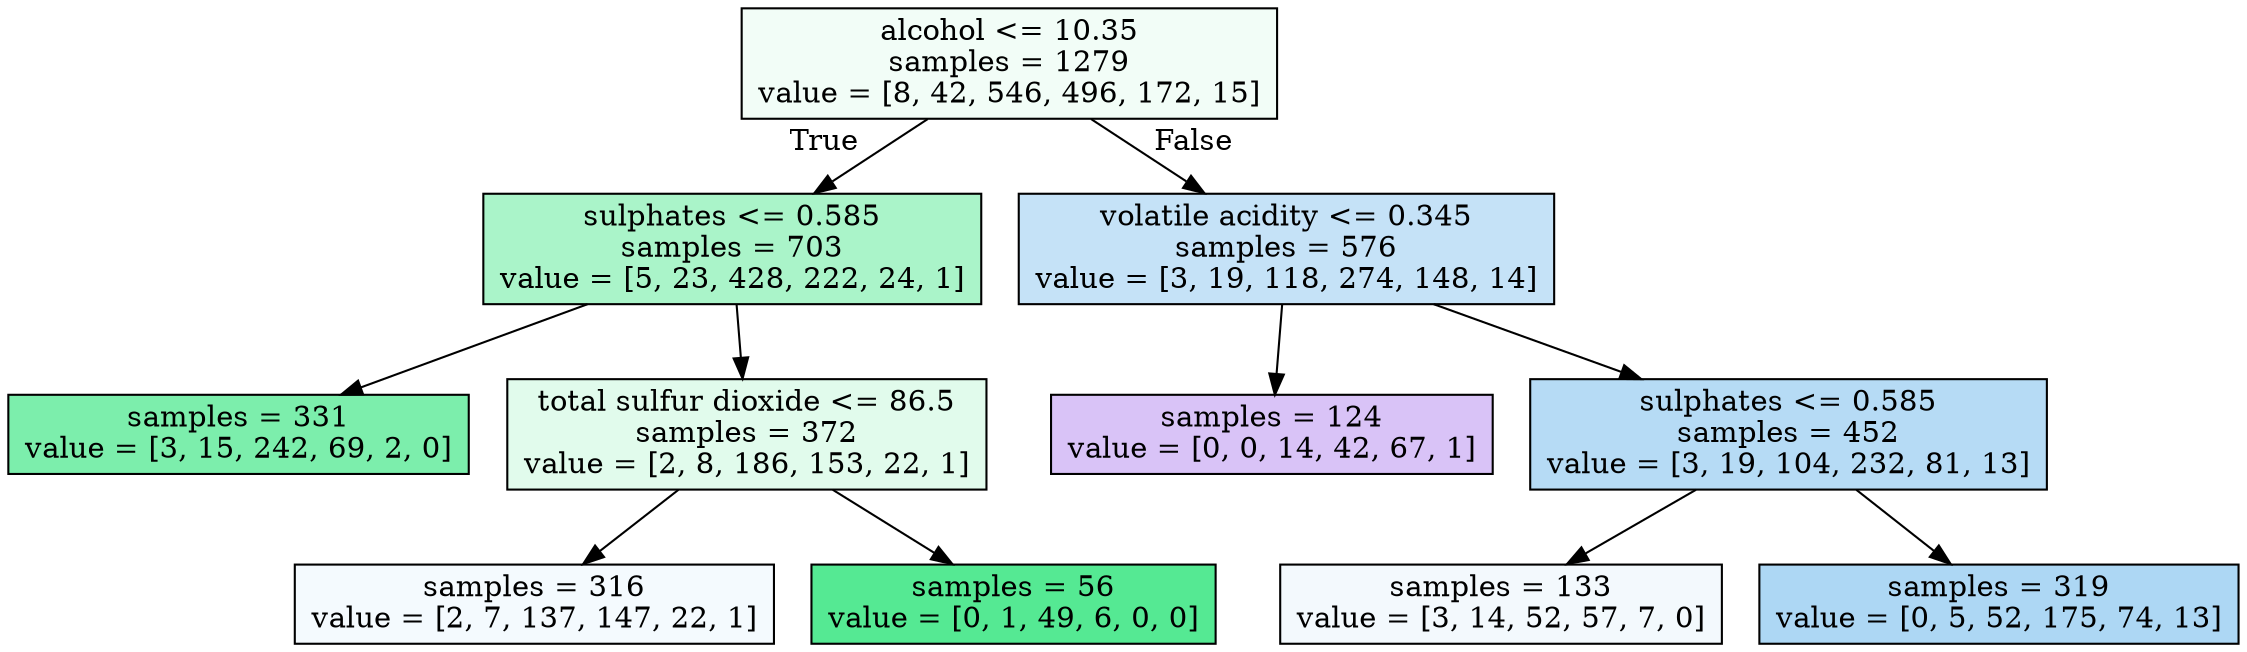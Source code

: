 digraph Tree {
node [shape=box, style="filled", color="black"] ;
0 [label="alcohol <= 10.35\nsamples = 1279\nvalue = [8, 42, 546, 496, 172, 15]", fillcolor="#f2fdf7"] ;
1 [label="sulphates <= 0.585\nsamples = 703\nvalue = [5, 23, 428, 222, 24, 1]", fillcolor="#aaf4c9"] ;
0 -> 1 [labeldistance=2.5, labelangle=45, headlabel="True"] ;
5 [label="samples = 331\nvalue = [3, 15, 242, 69, 2, 0]", fillcolor="#7ceeac"] ;
1 -> 5 ;
6 [label="total sulfur dioxide <= 86.5\nsamples = 372\nvalue = [2, 8, 186, 153, 22, 1]", fillcolor="#e1fbec"] ;
1 -> 6 ;
7 [label="samples = 316\nvalue = [2, 7, 137, 147, 22, 1]", fillcolor="#f4fafe"] ;
6 -> 7 ;
8 [label="samples = 56\nvalue = [0, 1, 49, 6, 0, 0]", fillcolor="#55e993"] ;
6 -> 8 ;
2 [label="volatile acidity <= 0.345\nsamples = 576\nvalue = [3, 19, 118, 274, 148, 14]", fillcolor="#c5e2f7"] ;
0 -> 2 [labeldistance=2.5, labelangle=-45, headlabel="False"] ;
3 [label="samples = 124\nvalue = [0, 0, 14, 42, 67, 1]", fillcolor="#d9c3f7"] ;
2 -> 3 ;
4 [label="sulphates <= 0.585\nsamples = 452\nvalue = [3, 19, 104, 232, 81, 13]", fillcolor="#b6dbf5"] ;
2 -> 4 ;
9 [label="samples = 133\nvalue = [3, 14, 52, 57, 7, 0]", fillcolor="#f3f9fd"] ;
4 -> 9 ;
10 [label="samples = 319\nvalue = [0, 5, 52, 175, 74, 13]", fillcolor="#add7f4"] ;
4 -> 10 ;
}